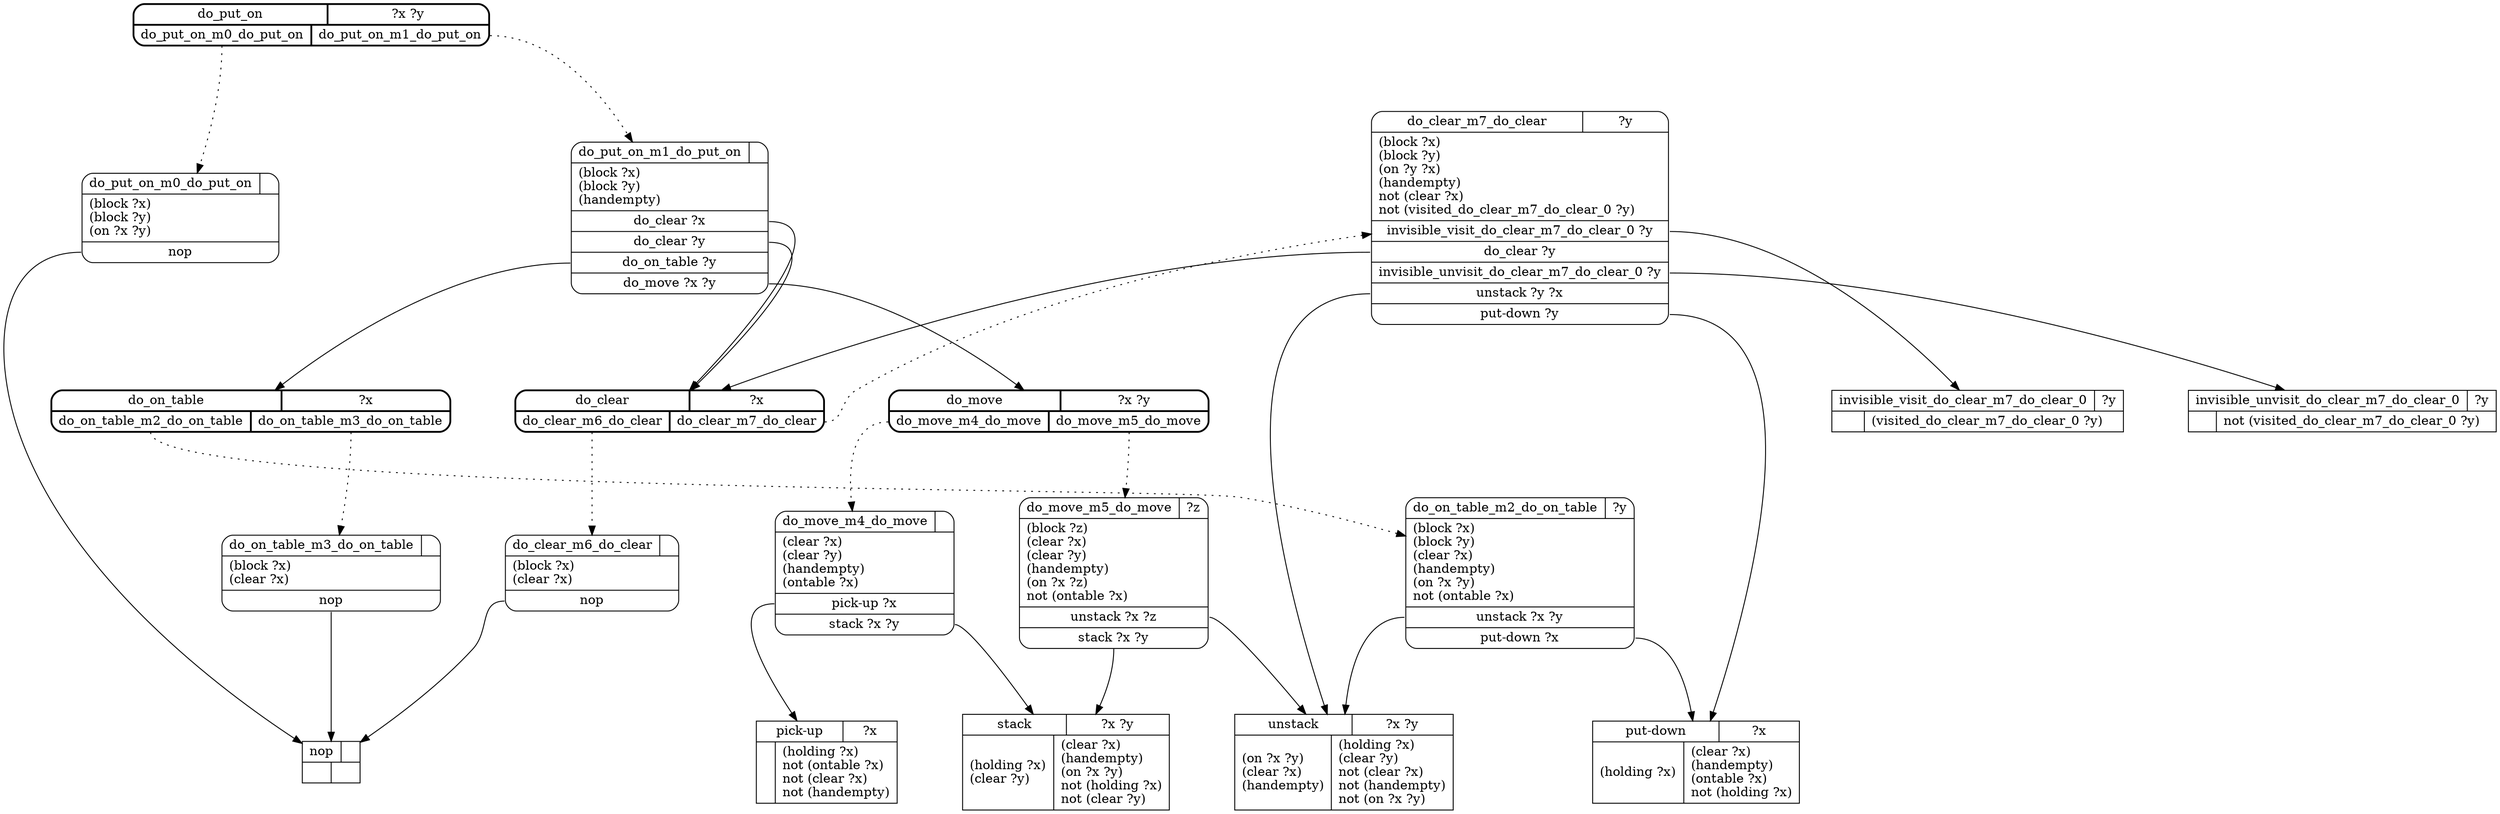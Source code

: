 // Generated by Hype
digraph "blocks" {
  nodesep=1
  ranksep=1
  // Operators
  node [shape=record]
  "pick-up" [
    label="{{\N|?x}|{|(holding ?x)\lnot (ontable ?x)\lnot (clear ?x)\lnot (handempty)\l}}"
  ]
  "put-down" [
    label="{{\N|?x}|{(holding ?x)\l|(clear ?x)\l(handempty)\l(ontable ?x)\lnot (holding ?x)\l}}"
  ]
  "stack" [
    label="{{\N|?x ?y}|{(holding ?x)\l(clear ?y)\l|(clear ?x)\l(handempty)\l(on ?x ?y)\lnot (holding ?x)\lnot (clear ?y)\l}}"
  ]
  "unstack" [
    label="{{\N|?x ?y}|{(on ?x ?y)\l(clear ?x)\l(handempty)\l|(holding ?x)\l(clear ?y)\lnot (clear ?x)\lnot (handempty)\lnot (on ?x ?y)\l}}"
  ]
  "nop" [
    label="{{\N|}|{|}}"
  ]
  "invisible_visit_do_clear_m7_do_clear_0" [
    label="{{\N|?y}|{|(visited_do_clear_m7_do_clear_0 ?y)\l}}"
  ]
  "invisible_unvisit_do_clear_m7_do_clear_0" [
    label="{{\N|?y}|{|not (visited_do_clear_m7_do_clear_0 ?y)\l}}"
  ]
  // Methods
  node [shape=Mrecord]
  "do_put_on" [
    style=bold
    label="{{\N|?x ?y}|{<0>do_put_on_m0_do_put_on|<1>do_put_on_m1_do_put_on}}"
  ]
  "do_put_on_m0_do_put_on" [
    label="{{\N|}|(block ?x)\l(block ?y)\l(on ?x ?y)\l|<0>nop}"
  ]
  "do_put_on":0 -> "do_put_on_m0_do_put_on" [style=dotted]
  "do_put_on_m0_do_put_on":0 -> "nop"
  "do_put_on_m1_do_put_on" [
    label="{{\N|}|(block ?x)\l(block ?y)\l(handempty)\l|<0>do_clear ?x|<1>do_clear ?y|<2>do_on_table ?y|<3>do_move ?x ?y}"
  ]
  "do_put_on":1 -> "do_put_on_m1_do_put_on" [style=dotted]
  "do_put_on_m1_do_put_on":0 -> "do_clear"
  "do_put_on_m1_do_put_on":1 -> "do_clear"
  "do_put_on_m1_do_put_on":2 -> "do_on_table"
  "do_put_on_m1_do_put_on":3 -> "do_move"
  "do_on_table" [
    style=bold
    label="{{\N|?x}|{<0>do_on_table_m2_do_on_table|<1>do_on_table_m3_do_on_table}}"
  ]
  "do_on_table_m2_do_on_table" [
    label="{{\N|?y}|(block ?x)\l(block ?y)\l(clear ?x)\l(handempty)\l(on ?x ?y)\lnot (ontable ?x)\l|<0>unstack ?x ?y|<1>put-down ?x}"
  ]
  "do_on_table":0 -> "do_on_table_m2_do_on_table" [style=dotted]
  "do_on_table_m2_do_on_table":0 -> "unstack"
  "do_on_table_m2_do_on_table":1 -> "put-down"
  "do_on_table_m3_do_on_table" [
    label="{{\N|}|(block ?x)\l(clear ?x)\l|<0>nop}"
  ]
  "do_on_table":1 -> "do_on_table_m3_do_on_table" [style=dotted]
  "do_on_table_m3_do_on_table":0 -> "nop"
  "do_move" [
    style=bold
    label="{{\N|?x ?y}|{<0>do_move_m4_do_move|<1>do_move_m5_do_move}}"
  ]
  "do_move_m4_do_move" [
    label="{{\N|}|(clear ?x)\l(clear ?y)\l(handempty)\l(ontable ?x)\l|<0>pick-up ?x|<1>stack ?x ?y}"
  ]
  "do_move":0 -> "do_move_m4_do_move" [style=dotted]
  "do_move_m4_do_move":0 -> "pick-up"
  "do_move_m4_do_move":1 -> "stack"
  "do_move_m5_do_move" [
    label="{{\N|?z}|(block ?z)\l(clear ?x)\l(clear ?y)\l(handempty)\l(on ?x ?z)\lnot (ontable ?x)\l|<0>unstack ?x ?z|<1>stack ?x ?y}"
  ]
  "do_move":1 -> "do_move_m5_do_move" [style=dotted]
  "do_move_m5_do_move":0 -> "unstack"
  "do_move_m5_do_move":1 -> "stack"
  "do_clear" [
    style=bold
    label="{{\N|?x}|{<0>do_clear_m6_do_clear|<1>do_clear_m7_do_clear}}"
  ]
  "do_clear_m6_do_clear" [
    label="{{\N|}|(block ?x)\l(clear ?x)\l|<0>nop}"
  ]
  "do_clear":0 -> "do_clear_m6_do_clear" [style=dotted]
  "do_clear_m6_do_clear":0 -> "nop"
  "do_clear_m7_do_clear" [
    label="{{\N|?y}|(block ?x)\l(block ?y)\l(on ?y ?x)\l(handempty)\lnot (clear ?x)\lnot (visited_do_clear_m7_do_clear_0 ?y)\l|<0>invisible_visit_do_clear_m7_do_clear_0 ?y|<1>do_clear ?y|<2>invisible_unvisit_do_clear_m7_do_clear_0 ?y|<3>unstack ?y ?x|<4>put-down ?y}"
  ]
  "do_clear":1 -> "do_clear_m7_do_clear" [style=dotted]
  "do_clear_m7_do_clear":0 -> "invisible_visit_do_clear_m7_do_clear_0"
  "do_clear_m7_do_clear":1 -> "do_clear"
  "do_clear_m7_do_clear":2 -> "invisible_unvisit_do_clear_m7_do_clear_0"
  "do_clear_m7_do_clear":3 -> "unstack"
  "do_clear_m7_do_clear":4 -> "put-down"
}